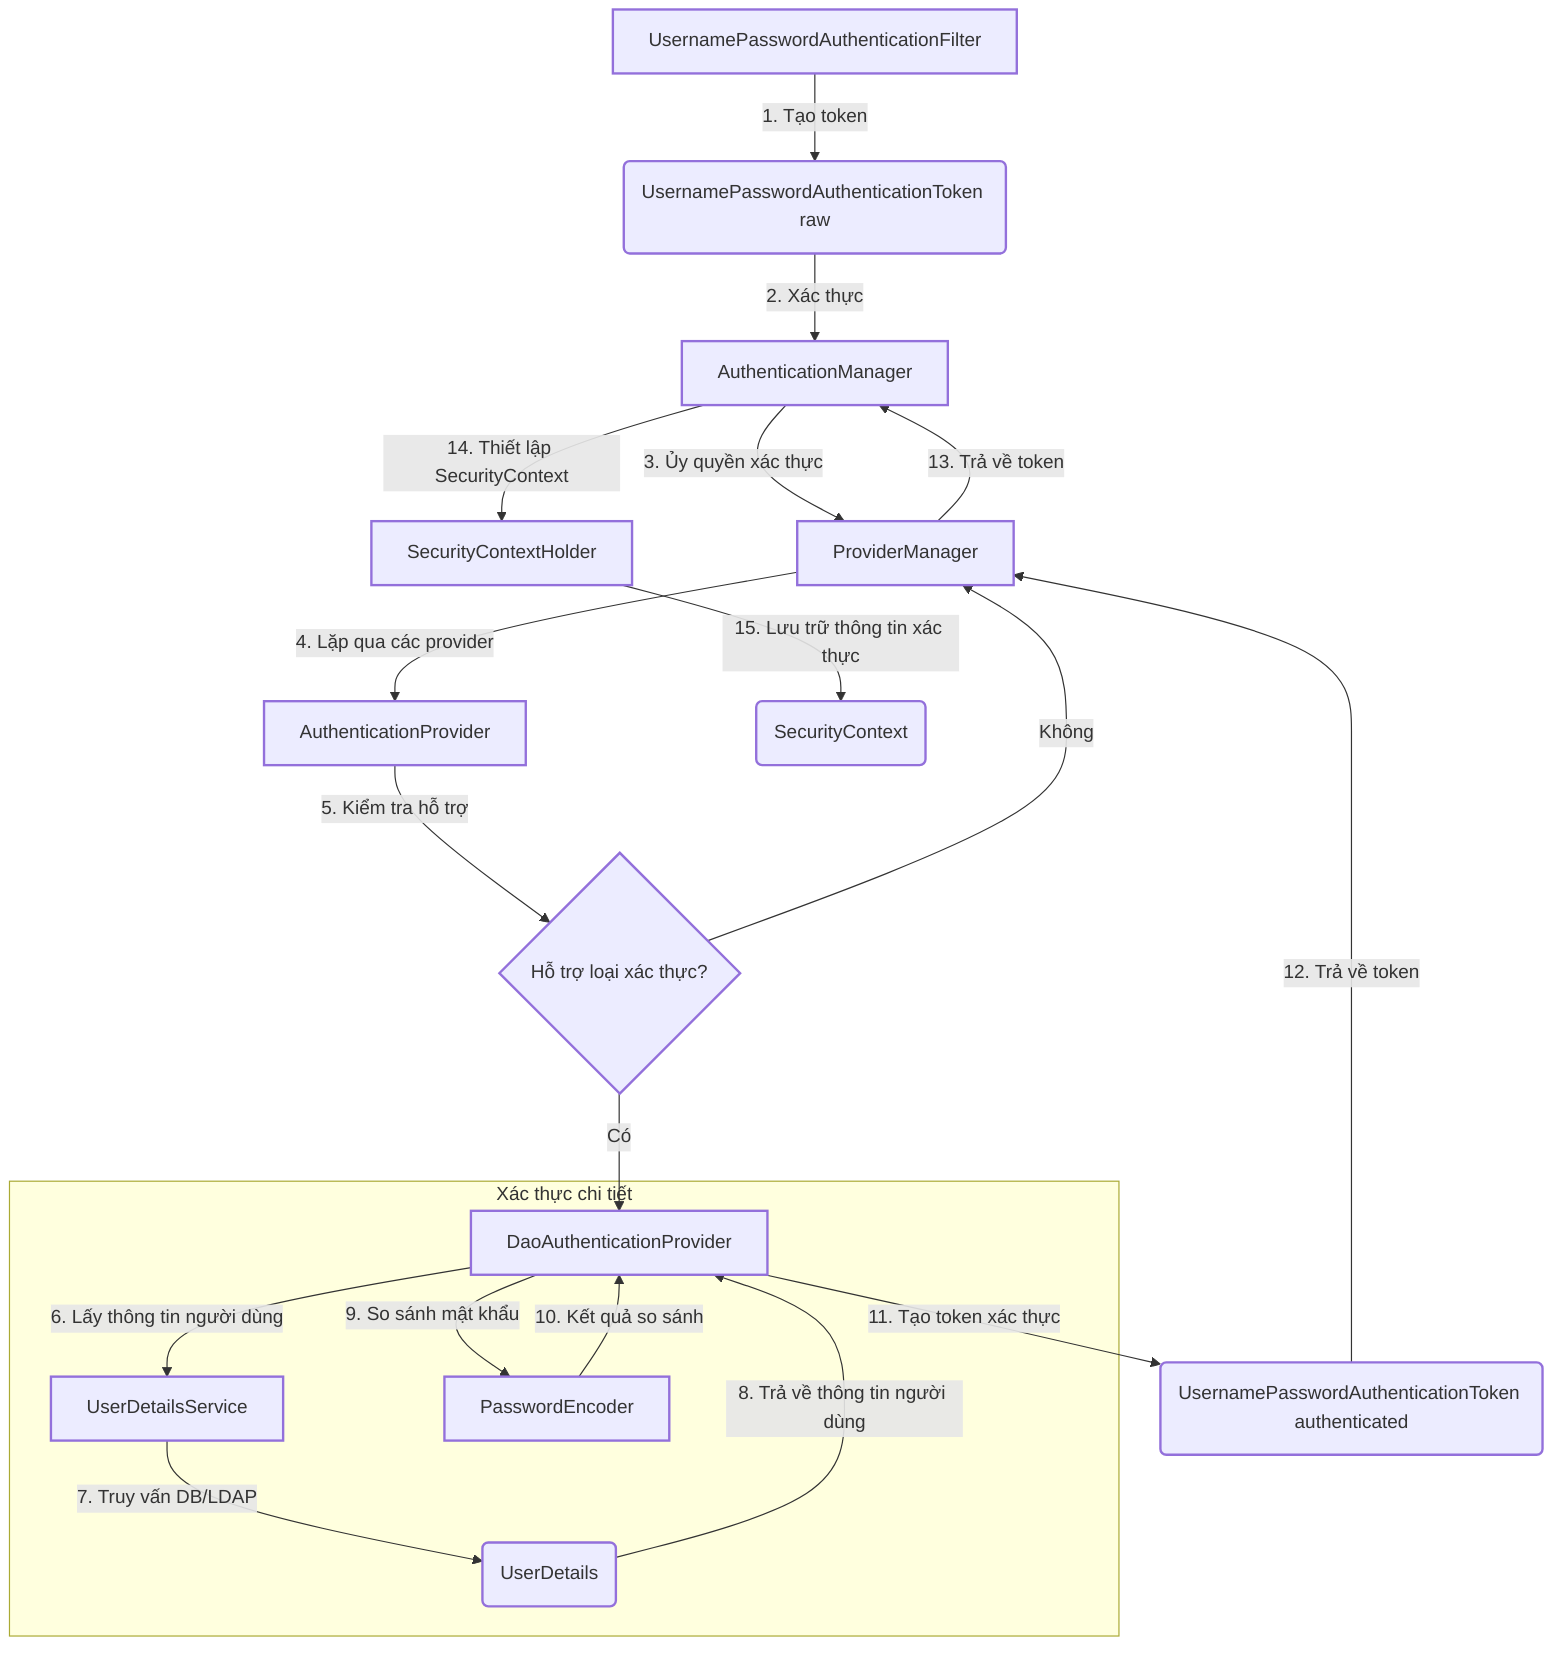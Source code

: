 graph TD
    A[UsernamePasswordAuthenticationFilter] -->|1. Tạo token| B(UsernamePasswordAuthenticationToken raw)
    B -->|2. Xác thực| C[AuthenticationManager]
    C -->|3. Ủy quyền xác thực| D[ProviderManager]
    D -->|4. Lặp qua các provider| E[AuthenticationProvider]
    E -->|5. Kiểm tra hỗ trợ| F{Hỗ trợ loại xác thực?}
    F -->|Không| D
    F -->|Có| G[DaoAuthenticationProvider]

    subgraph Xác thực chi tiết
        G -->|6. Lấy thông tin người dùng| H[UserDetailsService]
        H -->|7. Truy vấn DB/LDAP| I(UserDetails)
        I -->|8. Trả về thông tin người dùng| G
        G -->|9. So sánh mật khẩu| J[PasswordEncoder]
        J -->|10. Kết quả so sánh| G
    end

    G -->|11. Tạo token xác thực| K(UsernamePasswordAuthenticationToken authenticated)
    K -->|12. Trả về token| D
    D -->|13. Trả về token| C
    C -->|14. Thiết lập SecurityContext| L[SecurityContextHolder]
    L -->|15. Lưu trữ thông tin xác thực| M(SecurityContext)

    classDef process stroke-width:2px;
    classDef data stroke-width:2px;
    classDef decision stroke-width:2px;

    class A,C,D,E,G,H,J,L process;
    class B,I,K,M data;
    class F decision;